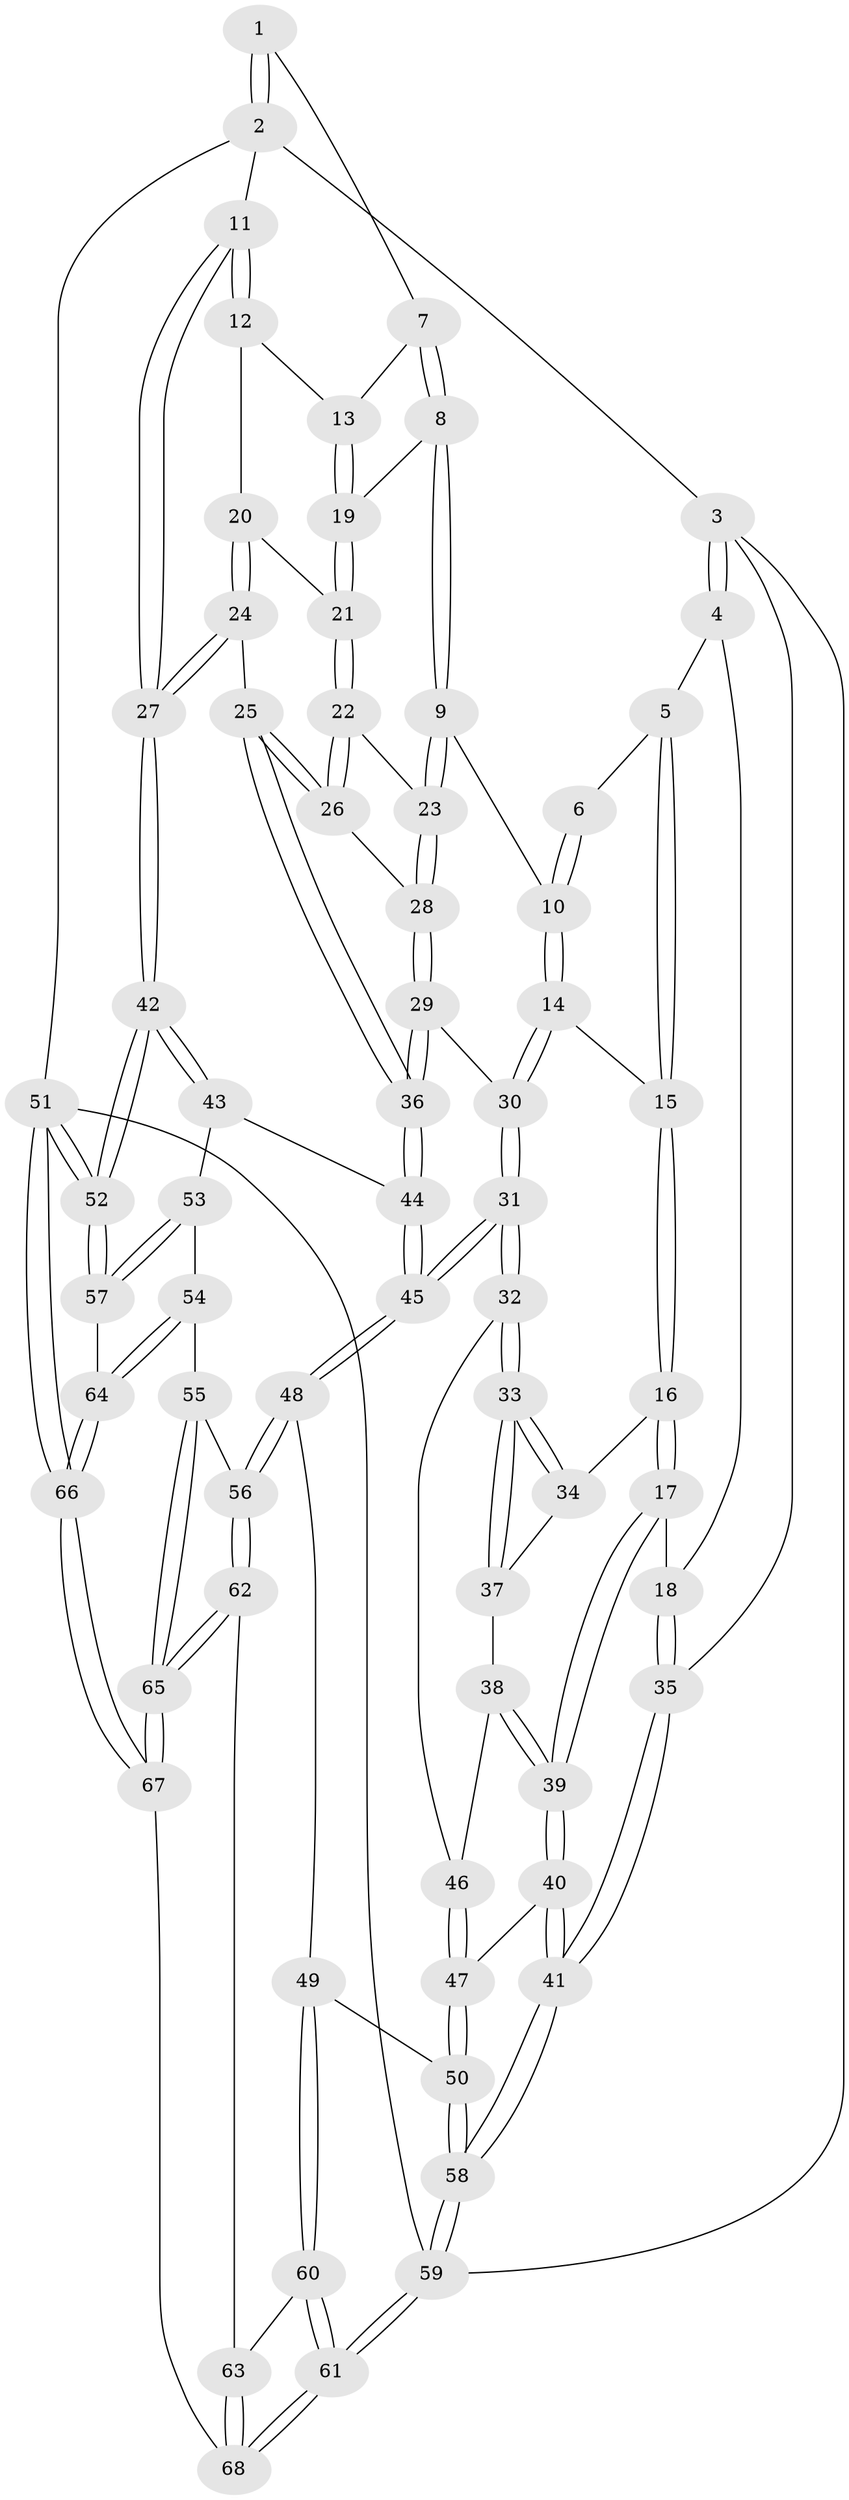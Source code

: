 // Generated by graph-tools (version 1.1) at 2025/17/03/09/25 04:17:00]
// undirected, 68 vertices, 167 edges
graph export_dot {
graph [start="1"]
  node [color=gray90,style=filled];
  1 [pos="+0.8023875652606842+0"];
  2 [pos="+1+0"];
  3 [pos="+0+0"];
  4 [pos="+0.04639206470193455+0"];
  5 [pos="+0.1481725188321782+0"];
  6 [pos="+0.6535738752907119+0"];
  7 [pos="+0.7957157094426034+0"];
  8 [pos="+0.6841996405848721+0.18263711556545592"];
  9 [pos="+0.5873124124978859+0.2106675881312469"];
  10 [pos="+0.5255591275999633+0.18259872540100394"];
  11 [pos="+1+0.2634864962026311"];
  12 [pos="+0.8900586946249643+0.18865617939559914"];
  13 [pos="+0.8397343052512449+0.11055825989699107"];
  14 [pos="+0.4626607743526139+0.1991661358327635"];
  15 [pos="+0.30876734906840986+0.1704064792138455"];
  16 [pos="+0.26590297599418034+0.2581065661931207"];
  17 [pos="+0.11409212876447336+0.33555123901792167"];
  18 [pos="+0.05966100451122284+0.31313709942038337"];
  19 [pos="+0.7514025908926045+0.23371723002230416"];
  20 [pos="+0.8306687213474211+0.2625106517702541"];
  21 [pos="+0.7600707013037089+0.24793168029642207"];
  22 [pos="+0.7278974100693952+0.3097552501465563"];
  23 [pos="+0.5977595065357324+0.23631094128096788"];
  24 [pos="+0.8736204279312553+0.3904255004553612"];
  25 [pos="+0.8050770410869713+0.41804222329954566"];
  26 [pos="+0.7272592098490678+0.31882524550845587"];
  27 [pos="+1+0.43407312684023847"];
  28 [pos="+0.6211851738597673+0.372388124817026"];
  29 [pos="+0.6179953373912845+0.38348553765525595"];
  30 [pos="+0.5008905442303206+0.4393212463831981"];
  31 [pos="+0.4500056926544558+0.5191442730160494"];
  32 [pos="+0.39567566944469457+0.49470850974088537"];
  33 [pos="+0.37450841130666696+0.47300305760895656"];
  34 [pos="+0.31394296067910493+0.36958163918839815"];
  35 [pos="+0+0.3029782900866002"];
  36 [pos="+0.7416037026071021+0.4888462614282109"];
  37 [pos="+0.17892394769161518+0.48749025176105565"];
  38 [pos="+0.1611390180682521+0.49216529041674717"];
  39 [pos="+0.11374837756137815+0.4947268298864273"];
  40 [pos="+0.05422791558281515+0.6101529982369913"];
  41 [pos="+0+0.7662500547366604"];
  42 [pos="+1+0.48845178313653187"];
  43 [pos="+0.7662622677030121+0.5813137083721699"];
  44 [pos="+0.7395969108301463+0.5021377267415951"];
  45 [pos="+0.471094140384131+0.5680161539278439"];
  46 [pos="+0.28730377811153934+0.5554004763390714"];
  47 [pos="+0.22165397878816348+0.6265904421418416"];
  48 [pos="+0.4792076369779786+0.6670956647075016"];
  49 [pos="+0.39592216077245784+0.7262109766629813"];
  50 [pos="+0.3314853691229824+0.7253210785243643"];
  51 [pos="+1+1"];
  52 [pos="+1+0.7975206532986993"];
  53 [pos="+0.7645962286054488+0.6018988473299418"];
  54 [pos="+0.6832571034310682+0.7446094425249546"];
  55 [pos="+0.6657820561500835+0.7471155333319611"];
  56 [pos="+0.5870992783631318+0.7361670829407382"];
  57 [pos="+1+0.7940363917919254"];
  58 [pos="+0+1"];
  59 [pos="+0+1"];
  60 [pos="+0.38032355890323677+0.8988515033176511"];
  61 [pos="+0+1"];
  62 [pos="+0.5234195723576545+0.9176207306393523"];
  63 [pos="+0.4105600617677654+0.9107355373734454"];
  64 [pos="+0.7975144640063767+0.8225941871816557"];
  65 [pos="+0.625383087908981+1"];
  66 [pos="+0.7208085337252153+1"];
  67 [pos="+0.6478993344645626+1"];
  68 [pos="+0.5331761991042085+1"];
  1 -- 2;
  1 -- 2;
  1 -- 7;
  2 -- 3;
  2 -- 11;
  2 -- 51;
  3 -- 4;
  3 -- 4;
  3 -- 35;
  3 -- 59;
  4 -- 5;
  4 -- 18;
  5 -- 6;
  5 -- 15;
  5 -- 15;
  6 -- 10;
  6 -- 10;
  7 -- 8;
  7 -- 8;
  7 -- 13;
  8 -- 9;
  8 -- 9;
  8 -- 19;
  9 -- 10;
  9 -- 23;
  9 -- 23;
  10 -- 14;
  10 -- 14;
  11 -- 12;
  11 -- 12;
  11 -- 27;
  11 -- 27;
  12 -- 13;
  12 -- 20;
  13 -- 19;
  13 -- 19;
  14 -- 15;
  14 -- 30;
  14 -- 30;
  15 -- 16;
  15 -- 16;
  16 -- 17;
  16 -- 17;
  16 -- 34;
  17 -- 18;
  17 -- 39;
  17 -- 39;
  18 -- 35;
  18 -- 35;
  19 -- 21;
  19 -- 21;
  20 -- 21;
  20 -- 24;
  20 -- 24;
  21 -- 22;
  21 -- 22;
  22 -- 23;
  22 -- 26;
  22 -- 26;
  23 -- 28;
  23 -- 28;
  24 -- 25;
  24 -- 27;
  24 -- 27;
  25 -- 26;
  25 -- 26;
  25 -- 36;
  25 -- 36;
  26 -- 28;
  27 -- 42;
  27 -- 42;
  28 -- 29;
  28 -- 29;
  29 -- 30;
  29 -- 36;
  29 -- 36;
  30 -- 31;
  30 -- 31;
  31 -- 32;
  31 -- 32;
  31 -- 45;
  31 -- 45;
  32 -- 33;
  32 -- 33;
  32 -- 46;
  33 -- 34;
  33 -- 34;
  33 -- 37;
  33 -- 37;
  34 -- 37;
  35 -- 41;
  35 -- 41;
  36 -- 44;
  36 -- 44;
  37 -- 38;
  38 -- 39;
  38 -- 39;
  38 -- 46;
  39 -- 40;
  39 -- 40;
  40 -- 41;
  40 -- 41;
  40 -- 47;
  41 -- 58;
  41 -- 58;
  42 -- 43;
  42 -- 43;
  42 -- 52;
  42 -- 52;
  43 -- 44;
  43 -- 53;
  44 -- 45;
  44 -- 45;
  45 -- 48;
  45 -- 48;
  46 -- 47;
  46 -- 47;
  47 -- 50;
  47 -- 50;
  48 -- 49;
  48 -- 56;
  48 -- 56;
  49 -- 50;
  49 -- 60;
  49 -- 60;
  50 -- 58;
  50 -- 58;
  51 -- 52;
  51 -- 52;
  51 -- 66;
  51 -- 66;
  51 -- 59;
  52 -- 57;
  52 -- 57;
  53 -- 54;
  53 -- 57;
  53 -- 57;
  54 -- 55;
  54 -- 64;
  54 -- 64;
  55 -- 56;
  55 -- 65;
  55 -- 65;
  56 -- 62;
  56 -- 62;
  57 -- 64;
  58 -- 59;
  58 -- 59;
  59 -- 61;
  59 -- 61;
  60 -- 61;
  60 -- 61;
  60 -- 63;
  61 -- 68;
  61 -- 68;
  62 -- 63;
  62 -- 65;
  62 -- 65;
  63 -- 68;
  63 -- 68;
  64 -- 66;
  64 -- 66;
  65 -- 67;
  65 -- 67;
  66 -- 67;
  66 -- 67;
  67 -- 68;
}
